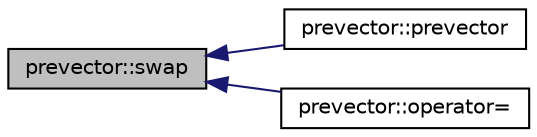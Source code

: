 digraph "prevector::swap"
{
  edge [fontname="Helvetica",fontsize="10",labelfontname="Helvetica",labelfontsize="10"];
  node [fontname="Helvetica",fontsize="10",shape=record];
  rankdir="LR";
  Node582 [label="prevector::swap",height=0.2,width=0.4,color="black", fillcolor="grey75", style="filled", fontcolor="black"];
  Node582 -> Node583 [dir="back",color="midnightblue",fontsize="10",style="solid",fontname="Helvetica"];
  Node583 [label="prevector::prevector",height=0.2,width=0.4,color="black", fillcolor="white", style="filled",URL="$classprevector.html#a0b9018c3ed6d29f5774277551750bffa"];
  Node582 -> Node584 [dir="back",color="midnightblue",fontsize="10",style="solid",fontname="Helvetica"];
  Node584 [label="prevector::operator=",height=0.2,width=0.4,color="black", fillcolor="white", style="filled",URL="$classprevector.html#aed4008b0a1c45bda57850d14359fad62"];
}

